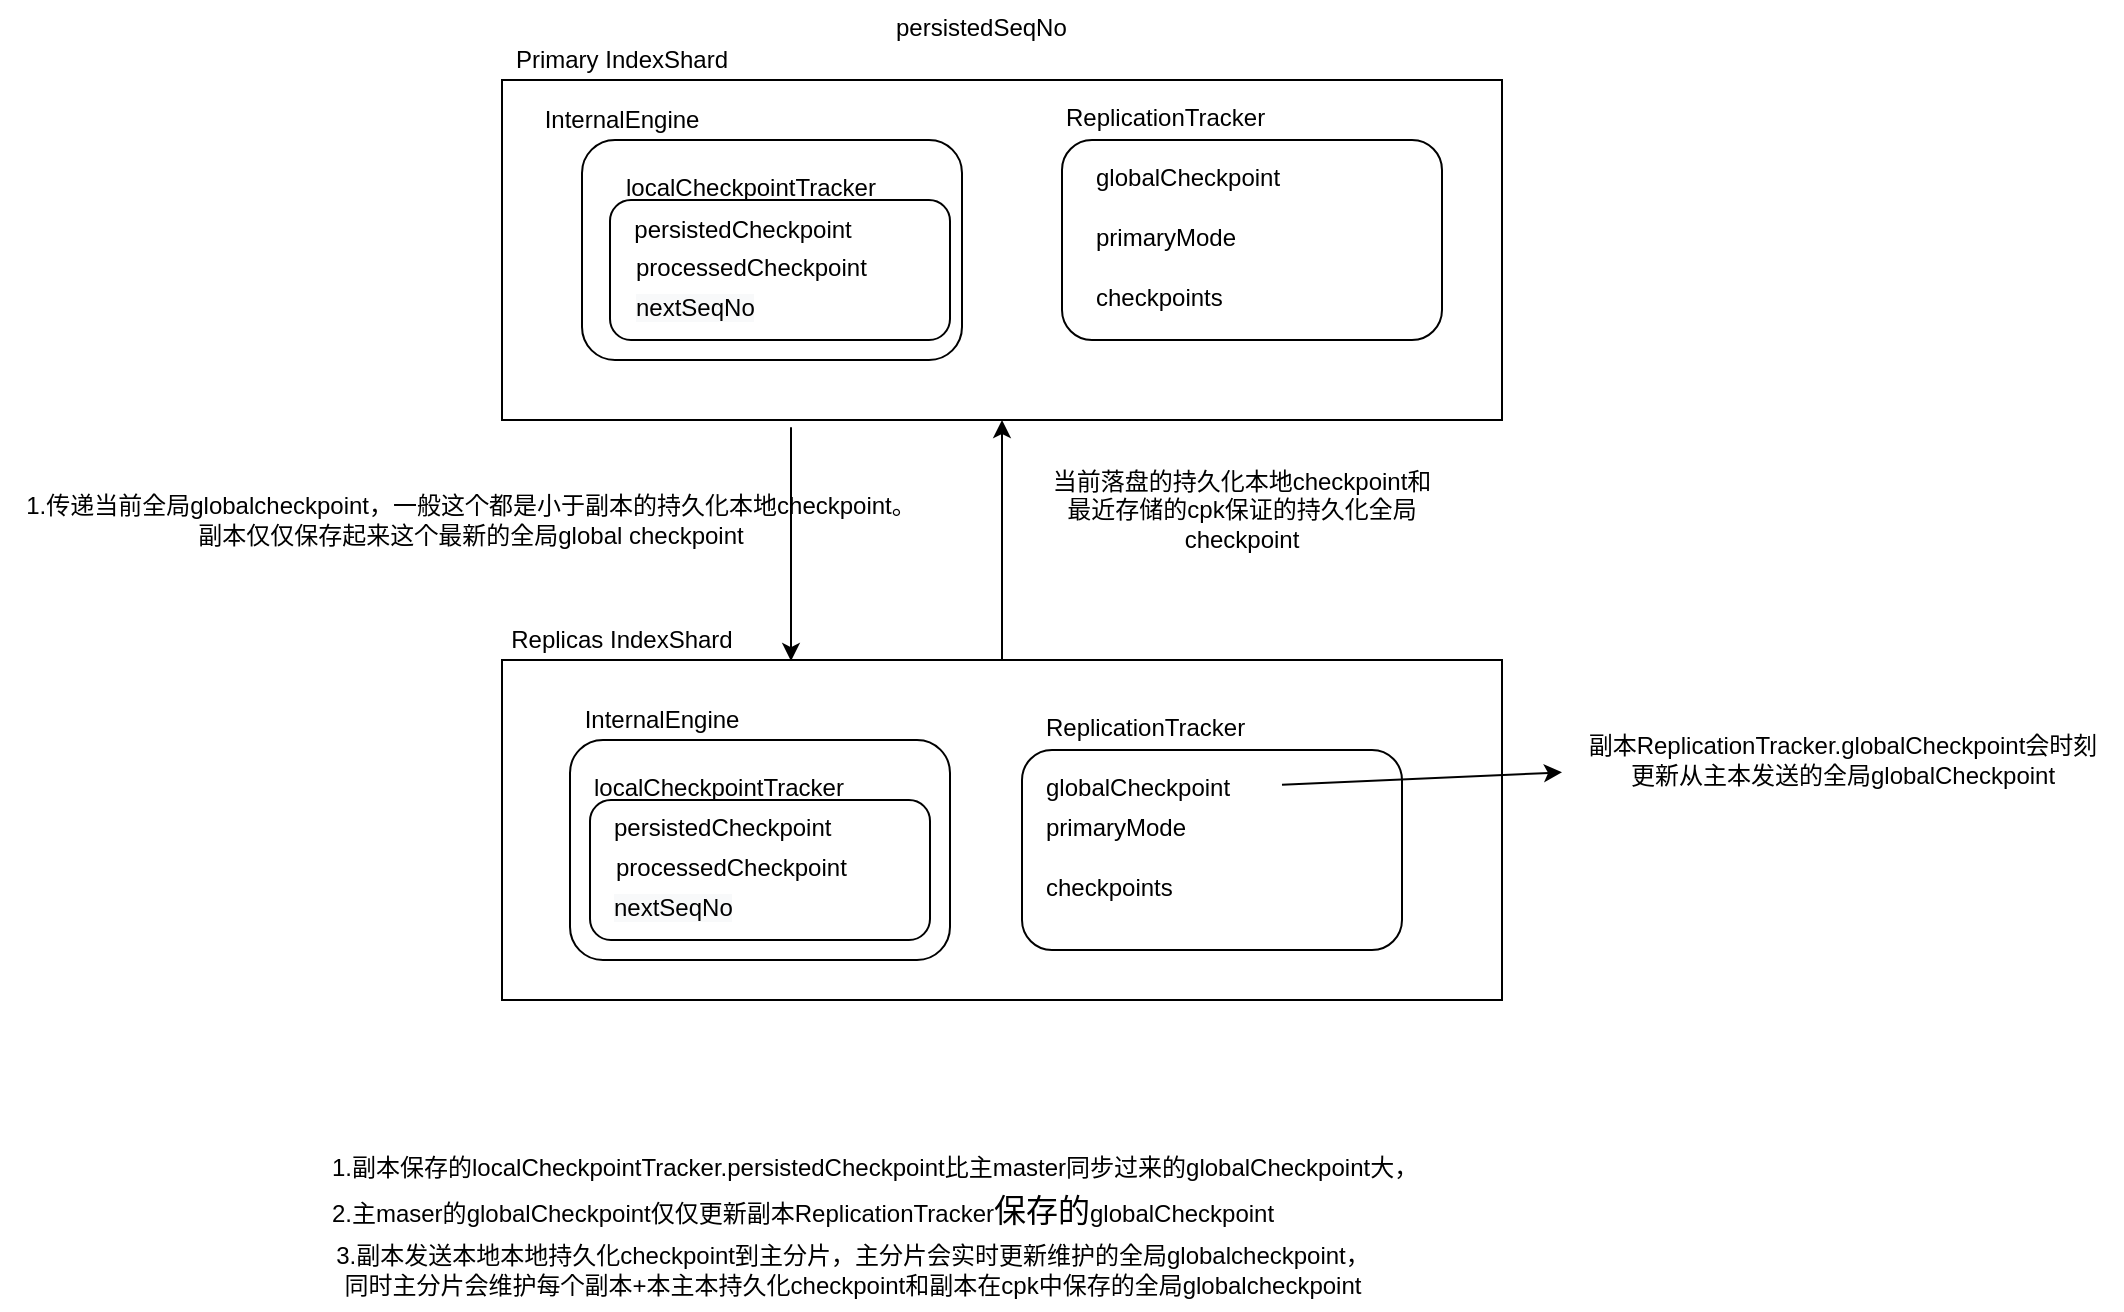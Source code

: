 <mxfile version="20.0.4" type="device"><diagram id="Xul-c_aWqTx_CGT2sZDN" name="第 1 页"><mxGraphModel dx="1613" dy="436" grid="1" gridSize="10" guides="1" tooltips="1" connect="1" arrows="1" fold="1" page="1" pageScale="1" pageWidth="827" pageHeight="1169" math="0" shadow="0"><root><mxCell id="0"/><mxCell id="1" parent="0"/><mxCell id="R2yzy3OJhr8NxE_gOUqX-1" value="" style="rounded=0;whiteSpace=wrap;html=1;" parent="1" vertex="1"><mxGeometry x="190" y="70" width="500" height="170" as="geometry"/></mxCell><mxCell id="R2yzy3OJhr8NxE_gOUqX-3" value="" style="rounded=0;whiteSpace=wrap;html=1;" parent="1" vertex="1"><mxGeometry x="190" y="360" width="500" height="170" as="geometry"/></mxCell><mxCell id="R2yzy3OJhr8NxE_gOUqX-4" value="Primary IndexShard" style="text;html=1;strokeColor=none;fillColor=none;align=center;verticalAlign=middle;whiteSpace=wrap;rounded=0;" parent="1" vertex="1"><mxGeometry x="190" y="50" width="120" height="20" as="geometry"/></mxCell><mxCell id="R2yzy3OJhr8NxE_gOUqX-5" value="Replicas IndexShard" style="text;html=1;strokeColor=none;fillColor=none;align=center;verticalAlign=middle;whiteSpace=wrap;rounded=0;" parent="1" vertex="1"><mxGeometry x="190" y="340" width="120" height="20" as="geometry"/></mxCell><mxCell id="R2yzy3OJhr8NxE_gOUqX-7" value="" style="rounded=1;whiteSpace=wrap;html=1;" parent="1" vertex="1"><mxGeometry x="230" y="100" width="190" height="110" as="geometry"/></mxCell><mxCell id="R2yzy3OJhr8NxE_gOUqX-8" value="InternalEngine" style="text;html=1;strokeColor=none;fillColor=none;align=center;verticalAlign=middle;whiteSpace=wrap;rounded=0;" parent="1" vertex="1"><mxGeometry x="230" y="80" width="40" height="20" as="geometry"/></mxCell><mxCell id="R2yzy3OJhr8NxE_gOUqX-10" value="" style="rounded=1;whiteSpace=wrap;html=1;" parent="1" vertex="1"><mxGeometry x="470" y="100" width="190" height="100" as="geometry"/></mxCell><mxCell id="R2yzy3OJhr8NxE_gOUqX-11" value="ReplicationTracker" style="text;whiteSpace=wrap;html=1;" parent="1" vertex="1"><mxGeometry x="470" y="75" width="150" height="30" as="geometry"/></mxCell><mxCell id="R2yzy3OJhr8NxE_gOUqX-12" value="" style="rounded=1;whiteSpace=wrap;html=1;" parent="1" vertex="1"><mxGeometry x="224" y="400" width="190" height="110" as="geometry"/></mxCell><mxCell id="R2yzy3OJhr8NxE_gOUqX-13" value="InternalEngine" style="text;html=1;strokeColor=none;fillColor=none;align=center;verticalAlign=middle;whiteSpace=wrap;rounded=0;" parent="1" vertex="1"><mxGeometry x="250" y="380" width="40" height="20" as="geometry"/></mxCell><mxCell id="R2yzy3OJhr8NxE_gOUqX-14" value="" style="rounded=1;whiteSpace=wrap;html=1;" parent="1" vertex="1"><mxGeometry x="234" y="430" width="170" height="70" as="geometry"/></mxCell><mxCell id="R2yzy3OJhr8NxE_gOUqX-15" value="localCheckpointTracker" style="text;whiteSpace=wrap;html=1;" parent="1" vertex="1"><mxGeometry x="234" y="410" width="150" height="30" as="geometry"/></mxCell><mxCell id="R2yzy3OJhr8NxE_gOUqX-17" value="" style="rounded=1;whiteSpace=wrap;html=1;" parent="1" vertex="1"><mxGeometry x="450" y="405" width="190" height="100" as="geometry"/></mxCell><mxCell id="R2yzy3OJhr8NxE_gOUqX-18" value="ReplicationTracker" style="text;whiteSpace=wrap;html=1;" parent="1" vertex="1"><mxGeometry x="460" y="380" width="150" height="30" as="geometry"/></mxCell><mxCell id="R2yzy3OJhr8NxE_gOUqX-19" value="globalCheckpoint" style="text;whiteSpace=wrap;html=1;" parent="1" vertex="1"><mxGeometry x="485" y="105" width="120" height="30" as="geometry"/></mxCell><mxCell id="R2yzy3OJhr8NxE_gOUqX-20" value="globalCheckpoint" style="text;whiteSpace=wrap;html=1;" parent="1" vertex="1"><mxGeometry x="460" y="410" width="120" height="30" as="geometry"/></mxCell><mxCell id="R2yzy3OJhr8NxE_gOUqX-22" value="primaryMode" style="text;whiteSpace=wrap;html=1;" parent="1" vertex="1"><mxGeometry x="460" y="430" width="100" height="30" as="geometry"/></mxCell><mxCell id="R2yzy3OJhr8NxE_gOUqX-23" value="primaryMode" style="text;whiteSpace=wrap;html=1;" parent="1" vertex="1"><mxGeometry x="485" y="135" width="100" height="30" as="geometry"/></mxCell><mxCell id="R2yzy3OJhr8NxE_gOUqX-24" value="checkpoints" style="text;whiteSpace=wrap;html=1;" parent="1" vertex="1"><mxGeometry x="460" y="460" width="90" height="30" as="geometry"/></mxCell><mxCell id="R2yzy3OJhr8NxE_gOUqX-26" value="checkpoints" style="text;whiteSpace=wrap;html=1;" parent="1" vertex="1"><mxGeometry x="485" y="165" width="90" height="30" as="geometry"/></mxCell><mxCell id="R2yzy3OJhr8NxE_gOUqX-31" value="persistedSeqNo" style="text;whiteSpace=wrap;html=1;" parent="1" vertex="1"><mxGeometry x="385" y="30" width="110" height="30" as="geometry"/></mxCell><mxCell id="R2yzy3OJhr8NxE_gOUqX-32" value="" style="rounded=1;whiteSpace=wrap;html=1;" parent="1" vertex="1"><mxGeometry x="244" y="130" width="170" height="70" as="geometry"/></mxCell><mxCell id="R2yzy3OJhr8NxE_gOUqX-33" value="&lt;span style=&quot;text-align: left&quot;&gt;persistedCheckpoint&lt;/span&gt;" style="text;html=1;align=center;verticalAlign=middle;resizable=0;points=[];autosize=1;" parent="1" vertex="1"><mxGeometry x="250" y="135" width="120" height="20" as="geometry"/></mxCell><mxCell id="R2yzy3OJhr8NxE_gOUqX-35" value="&lt;meta charset=&quot;utf-8&quot;&gt;&lt;span style=&quot;color: rgb(0, 0, 0); font-family: helvetica; font-size: 12px; font-style: normal; font-weight: 400; letter-spacing: normal; text-align: left; text-indent: 0px; text-transform: none; word-spacing: 0px; background-color: rgb(248, 249, 250); display: inline; float: none;&quot;&gt;nextSeqNo&lt;/span&gt;" style="text;whiteSpace=wrap;html=1;" parent="1" vertex="1"><mxGeometry x="255" y="170" width="80" height="30" as="geometry"/></mxCell><mxCell id="R2yzy3OJhr8NxE_gOUqX-36" value="localCheckpointTracker" style="text;whiteSpace=wrap;html=1;" parent="1" vertex="1"><mxGeometry x="250" y="110" width="150" height="30" as="geometry"/></mxCell><mxCell id="R2yzy3OJhr8NxE_gOUqX-38" value="&lt;meta charset=&quot;utf-8&quot;&gt;&lt;span style=&quot;color: rgb(0, 0, 0); font-family: helvetica; font-size: 12px; font-style: normal; font-weight: 400; letter-spacing: normal; text-align: left; text-indent: 0px; text-transform: none; word-spacing: 0px; background-color: rgb(248, 249, 250); display: inline; float: none;&quot;&gt;nextSeqNo&lt;/span&gt;" style="text;whiteSpace=wrap;html=1;" parent="1" vertex="1"><mxGeometry x="244" y="470" width="80" height="30" as="geometry"/></mxCell><mxCell id="R2yzy3OJhr8NxE_gOUqX-39" value="processedCheckpoint" style="text;whiteSpace=wrap;html=1;" parent="1" vertex="1"><mxGeometry x="245" y="450" width="140" height="30" as="geometry"/></mxCell><mxCell id="R2yzy3OJhr8NxE_gOUqX-40" value="processedCheckpoint" style="text;whiteSpace=wrap;html=1;" parent="1" vertex="1"><mxGeometry x="255" y="150" width="140" height="30" as="geometry"/></mxCell><mxCell id="R2yzy3OJhr8NxE_gOUqX-41" value="persistedCheckpoint" style="text;whiteSpace=wrap;html=1;" parent="1" vertex="1"><mxGeometry x="244" y="430" width="130" height="30" as="geometry"/></mxCell><mxCell id="R2yzy3OJhr8NxE_gOUqX-46" value="&lt;span style=&quot;color: rgb(0, 0, 0); font-family: Helvetica; font-style: normal; font-variant-ligatures: normal; font-variant-caps: normal; font-weight: 400; letter-spacing: normal; orphans: 2; text-align: center; text-indent: 0px; text-transform: none; widows: 2; word-spacing: 0px; -webkit-text-stroke-width: 0px; text-decoration-thickness: initial; text-decoration-style: initial; text-decoration-color: initial; background-color: initial; font-size: 9pt;&quot;&gt;2.主&lt;/span&gt;&lt;span style=&quot;color: rgb(0, 0, 0); font-style: normal; font-variant-ligatures: normal; font-variant-caps: normal; font-weight: 400; letter-spacing: normal; orphans: 2; text-align: center; text-indent: 0px; text-transform: none; widows: 2; word-spacing: 0px; -webkit-text-stroke-width: 0px; text-decoration-thickness: initial; text-decoration-style: initial; text-decoration-color: initial; background-color: initial; font-size: 9pt; font-family: helvetica;&quot; lang=&quot;EN-US&quot;&gt;maser&lt;/span&gt;&lt;span style=&quot;color: rgb(0, 0, 0); font-family: Helvetica; font-style: normal; font-variant-ligatures: normal; font-variant-caps: normal; font-weight: 400; letter-spacing: normal; orphans: 2; text-align: center; text-indent: 0px; text-transform: none; widows: 2; word-spacing: 0px; -webkit-text-stroke-width: 0px; text-decoration-thickness: initial; text-decoration-style: initial; text-decoration-color: initial; background-color: initial; font-size: 9pt;&quot;&gt;的&lt;/span&gt;&lt;span style=&quot;color: rgb(0, 0, 0); font-style: normal; font-variant-ligatures: normal; font-variant-caps: normal; font-weight: 400; letter-spacing: normal; orphans: 2; text-align: center; text-indent: 0px; text-transform: none; widows: 2; word-spacing: 0px; -webkit-text-stroke-width: 0px; text-decoration-thickness: initial; text-decoration-style: initial; text-decoration-color: initial; background-color: initial; font-size: 9pt; font-family: helvetica;&quot; lang=&quot;EN-US&quot;&gt;globalCheckpoint&lt;/span&gt;&lt;span style=&quot;color: rgb(0, 0, 0); font-family: Helvetica; font-style: normal; font-variant-ligatures: normal; font-variant-caps: normal; font-weight: 400; letter-spacing: normal; orphans: 2; text-align: center; text-indent: 0px; text-transform: none; widows: 2; word-spacing: 0px; -webkit-text-stroke-width: 0px; text-decoration-thickness: initial; text-decoration-style: initial; text-decoration-color: initial; background-color: initial; font-size: 9pt;&quot;&gt;仅仅更新副本&lt;/span&gt;&lt;span style=&quot;color: rgb(0, 0, 0); font-style: normal; font-variant-ligatures: normal; font-variant-caps: normal; font-weight: 400; letter-spacing: normal; orphans: 2; text-align: center; text-indent: 0px; text-transform: none; widows: 2; word-spacing: 0px; -webkit-text-stroke-width: 0px; text-decoration-thickness: initial; text-decoration-style: initial; text-decoration-color: initial; background-color: initial; font-size: 9pt; font-family: helvetica;&quot; lang=&quot;EN-US&quot;&gt;ReplicationTracker&lt;/span&gt;&lt;span style=&quot;color: rgb(0, 0, 0); font-family: Helvetica; font-size: 12pt; font-style: normal; font-variant-ligatures: normal; font-variant-caps: normal; font-weight: 400; letter-spacing: normal; orphans: 2; text-align: center; text-indent: 0px; text-transform: none; widows: 2; word-spacing: 0px; -webkit-text-stroke-width: 0px; text-decoration-thickness: initial; text-decoration-style: initial; text-decoration-color: initial; background-color: initial;&quot;&gt;保存的&lt;/span&gt;&lt;span style=&quot;color: rgb(0, 0, 0); font-style: normal; font-variant-ligatures: normal; font-variant-caps: normal; font-weight: 400; letter-spacing: normal; orphans: 2; text-align: center; text-indent: 0px; text-transform: none; widows: 2; word-spacing: 0px; -webkit-text-stroke-width: 0px; text-decoration-thickness: initial; text-decoration-style: initial; text-decoration-color: initial; background-color: initial; font-size: 9pt; font-family: helvetica;&quot; lang=&quot;EN-US&quot;&gt;globalCheckpoint&lt;/span&gt;" style="text;html=1;align=center;verticalAlign=middle;resizable=0;points=[];autosize=1;" parent="1" vertex="1"><mxGeometry x="95" y="620" width="490" height="30" as="geometry"/></mxCell><mxCell id="lMzBFax9ZIssv7YjCVQX-1" value="" style="endArrow=classic;html=1;rounded=0;entryX=0.5;entryY=1;entryDx=0;entryDy=0;exitX=0.5;exitY=0;exitDx=0;exitDy=0;" edge="1" parent="1" source="R2yzy3OJhr8NxE_gOUqX-3" target="R2yzy3OJhr8NxE_gOUqX-1"><mxGeometry width="50" height="50" relative="1" as="geometry"><mxPoint x="360" y="310" as="sourcePoint"/><mxPoint x="410" y="260" as="targetPoint"/></mxGeometry></mxCell><mxCell id="lMzBFax9ZIssv7YjCVQX-2" value="当前落盘的持久化本地checkpoint和&lt;br&gt;最近存储的cpk保证的持久化全局checkpoint" style="text;html=1;strokeColor=none;fillColor=none;align=center;verticalAlign=middle;whiteSpace=wrap;rounded=0;" vertex="1" parent="1"><mxGeometry x="450" y="270" width="220" height="30" as="geometry"/></mxCell><mxCell id="lMzBFax9ZIssv7YjCVQX-3" value="" style="endArrow=classic;html=1;rounded=0;exitX=0.289;exitY=1.021;exitDx=0;exitDy=0;exitPerimeter=0;entryX=0.289;entryY=0.003;entryDx=0;entryDy=0;entryPerimeter=0;" edge="1" parent="1" source="R2yzy3OJhr8NxE_gOUqX-1" target="R2yzy3OJhr8NxE_gOUqX-3"><mxGeometry width="50" height="50" relative="1" as="geometry"><mxPoint x="450" y="370" as="sourcePoint"/><mxPoint x="290" y="300" as="targetPoint"/></mxGeometry></mxCell><mxCell id="lMzBFax9ZIssv7YjCVQX-4" value="1.传递当前全局globalcheckpoint，一般这个都是小于副本的&lt;span style=&quot;&quot;&gt;持久化本地checkpoint。&lt;br&gt;副本仅仅保存起来这个最新的全局global checkpoint&lt;br&gt;&lt;/span&gt;" style="text;html=1;align=center;verticalAlign=middle;resizable=0;points=[];autosize=1;strokeColor=none;fillColor=none;" vertex="1" parent="1"><mxGeometry x="-61" y="270" width="470" height="40" as="geometry"/></mxCell><mxCell id="lMzBFax9ZIssv7YjCVQX-5" value="副本&lt;span style=&quot;text-align: left;&quot;&gt;ReplicationTracker.&lt;/span&gt;&lt;span style=&quot;text-align: left;&quot;&gt;globalCheckpoint会时刻&lt;br&gt;更新从主本发送的全局&lt;/span&gt;&lt;span style=&quot;text-align: left;&quot;&gt;globalCheckpoint&lt;/span&gt;" style="text;html=1;align=center;verticalAlign=middle;resizable=0;points=[];autosize=1;strokeColor=none;fillColor=none;" vertex="1" parent="1"><mxGeometry x="720" y="390" width="280" height="40" as="geometry"/></mxCell><mxCell id="lMzBFax9ZIssv7YjCVQX-6" value="" style="endArrow=classic;html=1;rounded=0;" edge="1" parent="1" source="R2yzy3OJhr8NxE_gOUqX-20" target="lMzBFax9ZIssv7YjCVQX-5"><mxGeometry width="50" height="50" relative="1" as="geometry"><mxPoint x="450" y="370" as="sourcePoint"/><mxPoint x="450" y="250" as="targetPoint"/></mxGeometry></mxCell><mxCell id="lMzBFax9ZIssv7YjCVQX-9" value="1.副本保存的localCheckpointTracker.persistedCheckpoint比主master同步过来的globalCheckpoint大，" style="text;whiteSpace=wrap;html=1;" vertex="1" parent="1"><mxGeometry x="102.5" y="600" width="555" height="30" as="geometry"/></mxCell><mxCell id="lMzBFax9ZIssv7YjCVQX-10" value="3.副本发送本地本地持久化checkpoint到主分片，主分片会实时更新维护的全局globalcheckpoint，&lt;br&gt;同时主分片会维护每个副本+本主本持久化checkpoint和副本在cpk中保存的全局globalcheckpoint" style="text;html=1;align=center;verticalAlign=middle;resizable=0;points=[];autosize=1;strokeColor=none;fillColor=none;" vertex="1" parent="1"><mxGeometry x="95" y="645" width="540" height="40" as="geometry"/></mxCell></root></mxGraphModel></diagram></mxfile>